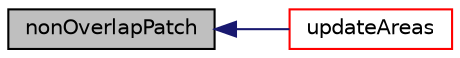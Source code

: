 digraph "nonOverlapPatch"
{
  bgcolor="transparent";
  edge [fontname="Helvetica",fontsize="10",labelfontname="Helvetica",labelfontsize="10"];
  node [fontname="Helvetica",fontsize="10",shape=record];
  rankdir="LR";
  Node487 [label="nonOverlapPatch",height=0.2,width=0.4,color="black", fillcolor="grey75", style="filled", fontcolor="black"];
  Node487 -> Node488 [dir="back",color="midnightblue",fontsize="10",style="solid",fontname="Helvetica"];
  Node488 [label="updateAreas",height=0.2,width=0.4,color="red",URL="$a23629.html#aa41ad5c90a11f44713f615ab87a947c6",tooltip="Update the patch areas after AMI update. "];
}
